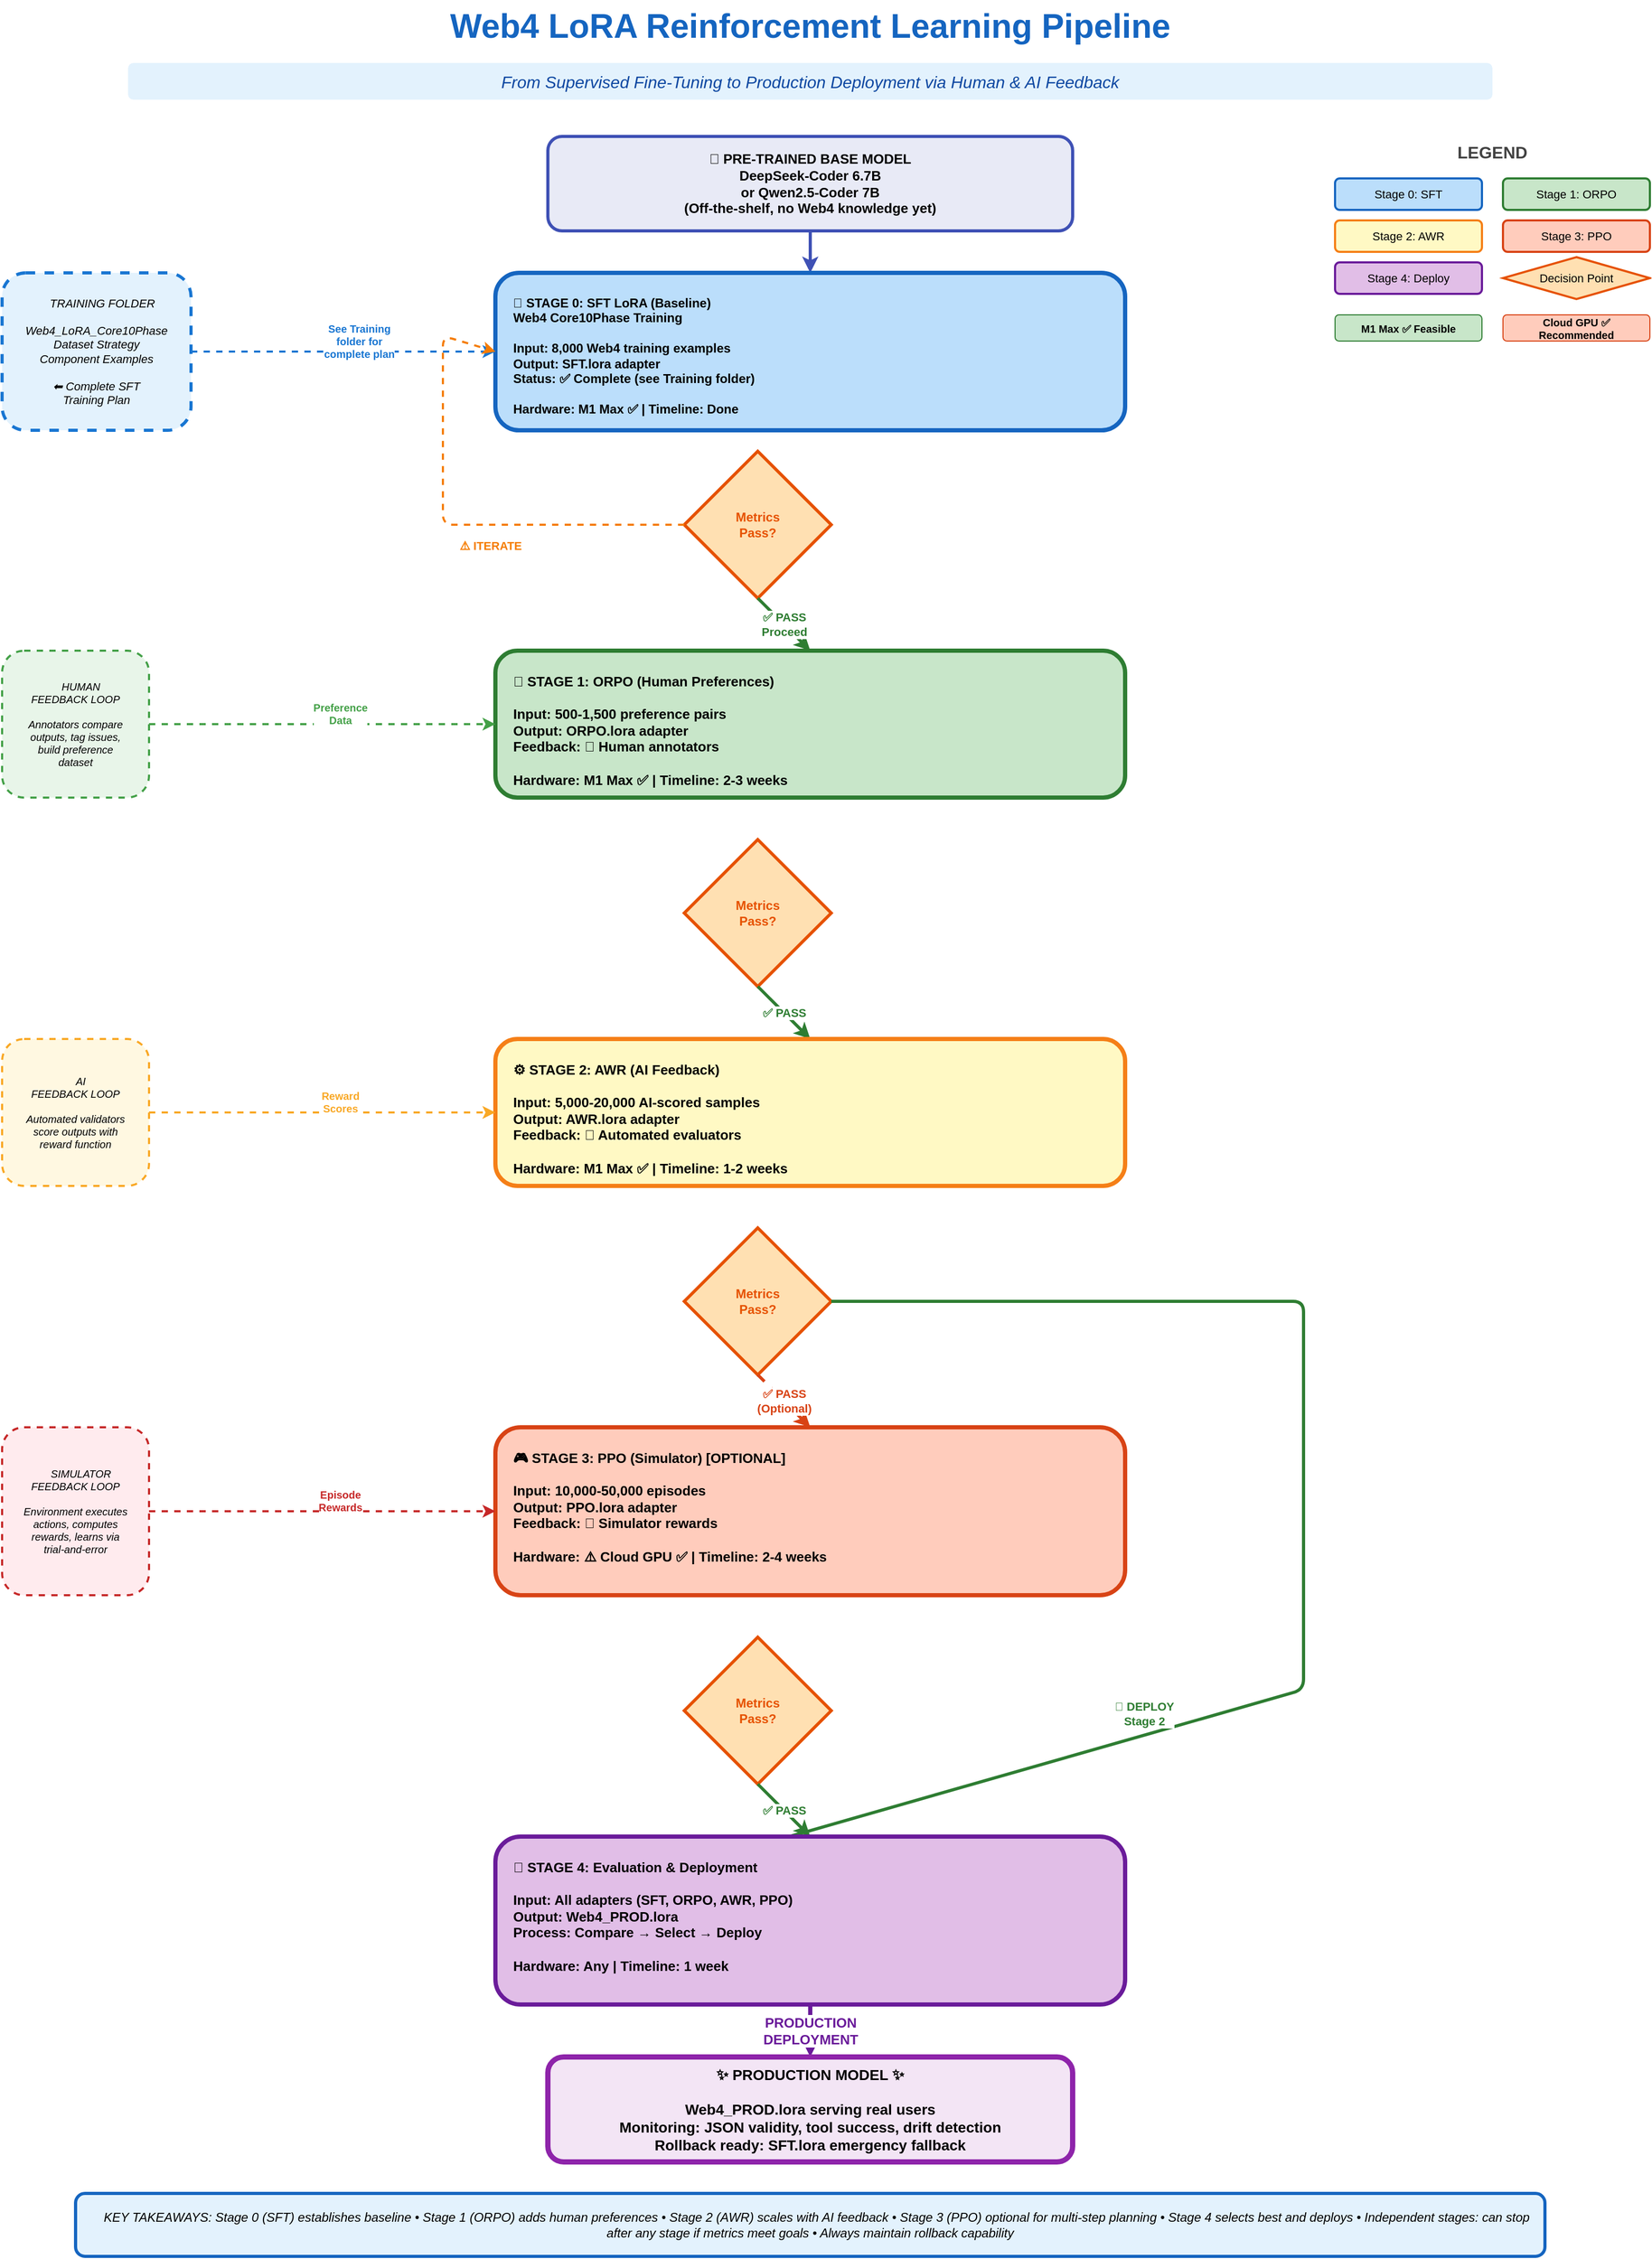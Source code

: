 <mxfile>
    <diagram name="RL Pipeline Overview" id="rl-pipeline">
        <mxGraphModel dx="1502" dy="711" grid="1" gridSize="10" guides="1" tooltips="1" connect="1" arrows="1" fold="1" page="1" pageScale="1" pageWidth="1700" pageHeight="2200" math="0" shadow="0">
            <root>
                <mxCell id="0"/>
                <mxCell id="1" parent="0"/>
                <mxCell id="title" value="Web4 LoRA Reinforcement Learning Pipeline" style="text;html=1;strokeColor=none;fillColor=none;align=center;verticalAlign=middle;whiteSpace=wrap;rounded=0;fontSize=32;fontStyle=1;fontColor=#1565C0;" parent="1" vertex="1">
                    <mxGeometry x="200" y="30" width="1300" height="50" as="geometry"/>
                </mxCell>
                <mxCell id="subtitle" value="From Supervised Fine-Tuning to Production Deployment via Human &amp; AI Feedback" style="text;html=1;strokeColor=none;fillColor=#E3F2FD;align=center;verticalAlign=middle;whiteSpace=wrap;rounded=1;fontSize=16;fontStyle=2;fontColor=#0D47A1;" parent="1" vertex="1">
                    <mxGeometry x="200" y="90" width="1300" height="35" as="geometry"/>
                </mxCell>
                <object label="🤖 PRE-TRAINED BASE MODEL&#xa;DeepSeek-Coder 6.7B&#xa;or Qwen2.5-Coder 7B&#xa;(Off-the-shelf, no Web4 knowledge yet)" tooltip="Pre-trained Base Model: The pipeline starts with an off-the-shelf pre-trained code generation model as the foundation. Two primary options: DeepSeek-Coder 6.7B (6.7 billion parameters, specialized for code) or Qwen2.5-Coder 7B (7 billion parameters, strong multilingual coding abilities). Both models feature 16K token context windows, support for 100+ programming languages, and state-of-the-art code completion abilities. The choice between them will be made in Stage 4 based on evaluation metrics. IMPORTANT: These are generic code models - they understand general programming concepts but have ZERO knowledge of Web4 framework patterns, tool-use schemas, or project-specific conventions. They cannot generate Web4 components, follow the 5-layer architecture, or use Web4 tools correctly. Stage 0 (SFT LoRA training from the Training folder) is what teaches them Web4-specific knowledge. Without Stage 0, these models would hallucinate incorrect tool calls, violate framework conventions, and generate unusable code for Web4 projects." id="base-model">
                    <mxCell style="rounded=1;whiteSpace=wrap;html=1;fillColor=#E8EAF6;strokeColor=#3F51B5;strokeWidth=3;fontSize=13;fontStyle=1;align=center;" parent="1" vertex="1">
                        <mxGeometry x="600" y="160" width="500" height="90" as="geometry"/>
                    </mxCell>
                </object>
                <mxCell id="arrow-base-to-stage0" value="" style="endArrow=classic;html=1;rounded=0;strokeWidth=3;strokeColor=#3F51B5;exitX=0.5;exitY=1;exitDx=0;exitDy=0;entryX=0.5;entryY=0;entryDx=0;entryDy=0;" parent="1" source="base-model" target="stage0-box" edge="1">
                    <mxGeometry width="50" height="50" relative="1" as="geometry">
                        <mxPoint x="800" y="300" as="sourcePoint"/>
                        <mxPoint x="850" y="250" as="targetPoint"/>
                    </mxGeometry>
                </mxCell>
                <object label="📘 STAGE 0: SFT LoRA (Baseline)&#xa;Web4 Core10Phase Training&#xa;&#xa;Input: 8,000 Web4 training examples&#xa;Output: SFT.lora adapter&#xa;Status: ✅ Complete (see Training folder)&#xa;&#xa;Hardware: M1 Max ✅ | Timeline: Done" tooltip="Stage 0: Supervised Fine-Tuning (SFT) establishes the Web4-aware baseline model. THIS IS THE WEB4 CORE10PHASE TRAINING from the Training folder (see Training/Web4_LoRA_Core10Phase.md for complete details). This stage trains a LoRA (Low-Rank Adaptation) adapter on 8,000 curated Web4-specific examples across three buckets: Tool-Core (teaching correct Web4 tool usage with valid JSON and schema - tools like read_file, write, search_replace, grep, codebase_search, etc.), Style-Core (demonstrating Web4 coding conventions: 5-layer OOP architecture, TypeScript strict mode, Vitest testing, PascalCase/camelCase naming, comprehensive documentation), and Guardrails (showing when to refuse unsafe or non-compliant requests using the REFUSAL pattern). This stage uses parameter-efficient fine-tuning via LoRA with r=16, alpha=32, dropout=0.05, targeting attention layers (q_proj, k_proj, v_proj, o_proj) and feed-forward layers (gate_proj, up_proj, down_proj). Training takes 12-20 hours on M1 Max hardware using 4-bit quantization, batch size 1 with gradient accumulation 16, and learning rate 3e-4 with cosine decay. Success criteria: JSON validity at least 97 percent, Schema compliance at least 95 percent, Lint pass at least 98 percent, Guardrail violations at most 2 percent. This baseline is CRITICAL - all subsequent RL stages (1-4) build upon this Web4 foundation. If SFT does not achieve targets, RL stages will not help. The SFT adapter teaches the model WHAT to do (correct Web4 tool patterns, framework conventions, component structure), while later RL stages refine HOW WELL it does them (precision, efficiency, safety, multi-step planning). See the complete 10-phase training plan, dataset strategy, and Web4 component examples in the Training folder." id="stage0-box">
                    <mxCell style="rounded=1;whiteSpace=wrap;html=1;fillColor=#BBDEFB;strokeColor=#1565C0;strokeWidth=4;fontSize=12;fontStyle=1;align=left;verticalAlign=top;spacingLeft=15;spacingTop=15;" parent="1" vertex="1">
                        <mxGeometry x="550" y="290" width="600" height="150" as="geometry"/>
                    </mxCell>
                </object>
                <object label="📂 TRAINING FOLDER&#xa;&#xa;Web4_LoRA_Core10Phase&#xa;Dataset Strategy&#xa;Component Examples&#xa;&#xa;⬅ Complete SFT&#xa;Training Plan" tooltip="Training Folder Reference: Stage 0 (SFT LoRA) corresponds to the complete training plan documented in the Training folder. Key files: (1) Web4_LoRA_Core10Phase.md - The 10-phase progressive training strategy teaching Web4 patterns from basic tool-use through advanced component generation. (2) Web4_Component_Creation_Dataset_Strategy.md - Dataset architecture with 19,500 lines across Style-Core (77 percent), Style-Refactor (15 percent), Guardrails (5 percent), and Evaluation (3 percent) buckets. (3) Web4_FineTuning_Dataset_Examples_Expanded.md - Concrete training examples showing correct tool usage, Web4 architectural patterns, and guardrail refusals. (4) generate_web4_datasets.py - Dataset generation scripts. (5) data folder - JSONL training files (tool_core.jsonl, style_core.jsonl, guardrail.jsonl, eval.jsonl). The Training folder contains everything needed to execute Stage 0: dataset specifications, training hyperparameters, evaluation criteria, and quality gates. Once Stage 0 completes successfully (JSON validity at least 97 percent, schema compliance at least 95 percent), the resulting SFT.lora adapter becomes the baseline for RL stages 1-4 in this folder. The RL pipeline extends and refines the Web4 knowledge established by SFT training." id="training-folder-ref">
                    <mxCell style="rounded=1;whiteSpace=wrap;html=1;fillColor=#E3F2FD;strokeColor=#1976D2;strokeWidth=3;fontSize=11;fontStyle=2;align=center;dashed=1;" vertex="1" parent="1">
                        <mxGeometry x="80" y="290" width="180" height="150" as="geometry"/>
                    </mxCell>
                </object>
                <mxCell id="arrow-training-to-stage0" value="See Training&#xa;folder for&#xa;complete plan" style="endArrow=classic;html=1;rounded=1;strokeWidth=2;strokeColor=#1976D2;exitX=1;exitY=0.5;exitDx=0;exitDy=0;entryX=0;entryY=0.5;entryDx=0;entryDy=0;fontSize=10;fontStyle=1;fontColor=#1976D2;dashed=1;" edge="1" parent="1" source="training-folder-ref" target="stage0-box">
                    <mxGeometry x="0.1" y="10" width="50" height="50" relative="1" as="geometry">
                        <mxPoint x="300" y="400" as="sourcePoint"/>
                        <mxPoint x="350" y="350" as="targetPoint"/>
                        <mxPoint as="offset"/>
                    </mxGeometry>
                </mxCell>
                <object label="Metrics&#xa;Pass?" tooltip="Decision Point: After Stage 0 completion, evaluate the SFT baseline on the full eval set. Check: JSON validity at least 97 percent? Schema compliance at least 95 percent? Lint pass at least 98 percent? Guardrail violations at most 2 percent? If YES then Proceed to Stage 1 (ORPO). Model is ready for human preference optimization. If PLATEAU (close but not quite) then Iterate on SFT: add more training data, adjust hyperparameters, extend training epochs. If FAIL (metrics far from targets) then STOP and debug: analyze failure modes, review training data quality, check for data leakage, verify model loading correctly. Do NOT proceed to RL stages with a weak SFT baseline - RL amplifies existing capabilities but cannot fix fundamental failures." id="decision0">
                    <mxCell style="rhombus;whiteSpace=wrap;html=1;fillColor=#FFE0B2;strokeColor=#E65100;strokeWidth=3;fontSize=12;fontStyle=1;fontColor=#E65100;" parent="1" vertex="1">
                        <mxGeometry x="730" y="460" width="140" height="140" as="geometry"/>
                    </mxCell>
                </object>
                <mxCell id="arrow-decision0-pass" value="✅ PASS&#xa;Proceed" style="endArrow=classic;html=1;rounded=0;strokeWidth=3;strokeColor=#2E7D32;exitX=0.5;exitY=1;exitDx=0;exitDy=0;entryX=0.5;entryY=0;entryDx=0;entryDy=0;fontSize=11;fontStyle=1;fontColor=#2E7D32;" parent="1" source="decision0" target="stage1-box" edge="1">
                    <mxGeometry width="50" height="50" relative="1" as="geometry">
                        <mxPoint x="800" y="700" as="sourcePoint"/>
                        <mxPoint x="850" y="650" as="targetPoint"/>
                    </mxGeometry>
                </mxCell>
                <mxCell id="arrow-decision0-iterate" value="⚠️ ITERATE" style="endArrow=classic;html=1;rounded=1;strokeWidth=2;strokeColor=#F57C00;exitX=0;exitY=0.5;exitDx=0;exitDy=0;entryX=0;entryY=0.5;entryDx=0;entryDy=0;fontSize=11;fontStyle=1;fontColor=#F57C00;dashed=1;" parent="1" source="decision0" target="stage0-box" edge="1">
                    <mxGeometry x="-0.2" y="20" width="50" height="50" relative="1" as="geometry">
                        <mxPoint x="600" y="700" as="sourcePoint"/>
                        <mxPoint x="650" y="650" as="targetPoint"/>
                        <Array as="points">
                            <mxPoint x="500" y="530"/>
                            <mxPoint x="500" y="350"/>
                        </Array>
                        <mxPoint as="offset"/>
                    </mxGeometry>
                </mxCell>
                <object label="📝 STAGE 1: ORPO (Human Preferences)&#xa;&#xa;Input: 500-1,500 preference pairs&#xa;Output: ORPO.lora adapter&#xa;Feedback: 👤 Human annotators&#xa;&#xa;Hardware: M1 Max ✅ | Timeline: 2-3 weeks" tooltip="Stage 1: Odds Ratio Preference Optimization (ORPO) refines the SFT baseline using human feedback. Process: (1) Generate 3-5 outputs per prompt using SFT.lora with varying temperatures. (2) Human annotators compare outputs and choose the best based on: correct tool usage, valid JSON and schema, minimal plan (fewest steps), clean code style, proper guardrail behavior. (3) Build preference pairs: chosen versus rejected with reasons tagged. (4) Train ORPO adapter to prefer chosen over rejected using odds ratio loss function. ORPO is recommended over DPO because it is more stable, requires no separate reward model, and works well on M1 hardware. Annotation requires trained annotators following guidelines with inter-annotator agreement at least 0.7. Training: batch size 1, gradient accumulation 16, learning rate 5e-6, 3 epochs, 4-8 hours on M1. Success criteria versus SFT: JSON validity at least 99 percent (plus 2 percent), Schema compliance at least 97 percent (plus 2 percent), Lint pass 100 percent (plus 2 percent), Guardrail violations at most 1 percent (minus 1 percent), Human preference win-rate at least 65 percent. Stage 1 teaches the model to discriminate between good and great outputs, improving precision and style consistency beyond baseline SFT capabilities." id="stage1-box">
                    <mxCell style="rounded=1;whiteSpace=wrap;html=1;fillColor=#C8E6C9;strokeColor=#2E7D32;strokeWidth=4;fontSize=13;fontStyle=1;align=left;verticalAlign=top;spacingLeft=15;spacingTop=15;" parent="1" vertex="1">
                        <mxGeometry x="550" y="650" width="600" height="140" as="geometry"/>
                    </mxCell>
                </object>
                <object label="👤 HUMAN&#xa;FEEDBACK LOOP&#xa;&#xa;Annotators compare&#xa;outputs, tag issues,&#xa;build preference&#xa;dataset" tooltip="Human Feedback Loop: Stage 1 relies on human annotators to provide preference judgments. Annotators undergo 2-hour training program covering: evaluation criteria (correctness then efficiency then style), decision process (approximately 1 minute per comparison), edge case handling (both wrong, very similar, ambiguous prompts), and quality standards (agreement coefficient at least 0.7). The annotation interface presents prompts with multiple model outputs and collects: preference selection (A better, B better, or Tie), rejection reason tags (wrong tool, schema fail, verbose, style off, unsafe), and brief justification (1-2 sentences). Annotation effort: 500 pairs equals 8-10 hours, 1500 pairs equals 20-25 hours (can split across multiple annotators). Quality monitoring: 10 percent random overlap for agreement checking, tag distribution monitoring, annotation speed tracking. This human feedback is crucial - it teaches the model human preferences for code quality that cannot be captured by automated metrics alone." id="human-feedback-annotation">
                    <mxCell style="rounded=1;whiteSpace=wrap;html=1;fillColor=#E8F5E9;strokeColor=#43A047;strokeWidth=2;fontSize=10;fontStyle=2;align=center;dashed=1;" parent="1" vertex="1">
                        <mxGeometry x="80" y="650" width="140" height="140" as="geometry"/>
                    </mxCell>
                </object>
                <mxCell id="arrow-human-to-stage1" value="Preference&#xa;Data" style="endArrow=classic;html=1;rounded=1;strokeWidth=2;strokeColor=#43A047;exitX=1;exitY=0.5;exitDx=0;exitDy=0;entryX=0;entryY=0.5;entryDx=0;entryDy=0;fontSize=10;fontStyle=1;fontColor=#43A047;dashed=1;" parent="1" source="human-feedback-annotation" target="stage1-box" edge="1">
                    <mxGeometry x="0.1" y="10" width="50" height="50" relative="1" as="geometry">
                        <mxPoint x="300" y="800" as="sourcePoint"/>
                        <mxPoint x="350" y="750" as="targetPoint"/>
                        <mxPoint as="offset"/>
                    </mxGeometry>
                </mxCell>
                <object label="Metrics&#xa;Pass?" tooltip="Decision Point: After Stage 1 ORPO training, evaluate on full eval set. Check: All Stage 0 metrics maintained or improved? JSON validity at least 99 percent? Schema compliance at least 97 percent? Lint pass 100 percent? Guardrail violations at most 1 percent? Human preference win-rate at least 65 percent on held-out test set? If YES then Proceed to Stage 2 (AWR). Model is ready for AI feedback optimization. If PLATEAU (metrics improved but not enough) then Can proceed to Stage 2 OR iterate on Stage 1 with more preference pairs. If REGRESS (any metric drops more than 3 percent versus SFT) then STOP and debug: check for overfitting (reduce epochs, add regularization), review preference data quality (are annotations consistent?), verify training hyperparameters (learning rate too high?), consider starting over from SFT checkpoint. Regression is serious - RL can destabilize models if not careful." id="decision1">
                    <mxCell style="rhombus;whiteSpace=wrap;html=1;fillColor=#FFE0B2;strokeColor=#E65100;strokeWidth=3;fontSize=12;fontStyle=1;fontColor=#E65100;" parent="1" vertex="1">
                        <mxGeometry x="730" y="830" width="140" height="140" as="geometry"/>
                    </mxCell>
                </object>
                <mxCell id="arrow-decision1-pass" value="✅ PASS" style="endArrow=classic;html=1;rounded=0;strokeWidth=3;strokeColor=#2E7D32;exitX=0.5;exitY=1;exitDx=0;exitDy=0;entryX=0.5;entryY=0;entryDx=0;entryDy=0;fontSize=11;fontStyle=1;fontColor=#2E7D32;" parent="1" source="decision1" target="stage2-box" edge="1">
                    <mxGeometry width="50" height="50" relative="1" as="geometry">
                        <mxPoint x="800" y="1050" as="sourcePoint"/>
                        <mxPoint x="850" y="1000" as="targetPoint"/>
                    </mxGeometry>
                </mxCell>
                <object label="⚙️ STAGE 2: AWR (AI Feedback)&#xa;&#xa;Input: 5,000-20,000 AI-scored samples&#xa;Output: AWR.lora adapter&#xa;Feedback: 🤖 Automated evaluators&#xa;&#xa;Hardware: M1 Max ✅ | Timeline: 1-2 weeks" tooltip="Stage 2: Advantage-Weighted Regression (AWR) scales up training using automated feedback instead of expensive human annotation. Process: Implement reward function with components: JSON valid plus 1.0, Schema pass plus 1.0, Tool success plus 1.0, Lint pass plus 1.0, AST correct plus 0.5, Guardrail violation minus 2.0, Verbosity penalty minus 0.1 per step, Off-policy penalty minus 0.5. Normalize to range 0 to 1. Generate 4-8 outputs per prompt using ORPO.lora from Stage 1. Score all outputs with reward function, log component breakdown. Select method: RS-SFT (keep top-1, continue SFT - simpler) or AWR (weight by advantage - more sophisticated). Train on high-reward samples with learning rate 3e-6 (lower than Stage 1), 2 epochs, 6-12 hours on M1. Success criteria versus Stage 1: JSON validity at least 99 percent (maintain), Schema at least 98 percent (plus 1 percent), Tool success at least 95 percent, Plan minimality improved 10-20 percent, No distribution collapse (vocab diversity at least 80 percent of baseline). Monitor for reward hacking: model exploiting reward function quirks. Add diversity bonus and cap reward components to prevent exploitation. Stage 2 teaches efficient, high-quality generation at scale beyond what human annotation can provide." id="stage2-box">
                    <mxCell style="rounded=1;whiteSpace=wrap;html=1;fillColor=#FFF9C4;strokeColor=#F57F17;strokeWidth=4;fontSize=13;fontStyle=1;align=left;verticalAlign=top;spacingLeft=15;spacingTop=15;" parent="1" vertex="1">
                        <mxGeometry x="550" y="1020" width="600" height="140" as="geometry"/>
                    </mxCell>
                </object>
                <object label="🤖 AI&#xa;FEEDBACK LOOP&#xa;&#xa;Automated validators&#xa;score outputs with&#xa;reward function" tooltip="AI Feedback Loop: Stage 2 uses automated evaluators to score model outputs at scale. Reward function components: JSON validator using Python json.loads (binary pass or fail), Schema validator using jsonschema library against tool schemas (checks required fields and types), Mock tool executor simulating tool behavior (checks if parameters would work), ESLint for generated code (style and lint compliance), AST parser for syntax correctness, Guardrail checker with keyword and pattern matching, Verbosity detector counting unnecessary steps, Off-policy detector comparing to expected sequences. Each component returns normalized score, final reward is weighted sum normalized to range 0 to 1. Logging captures all components for debugging. Reward function must be carefully designed to avoid exploitation - model finding edge cases that score high but are actually wrong. Prevention: multiple independent validators, human spot-checking of high-reward samples, diversity bonuses, component caps. This automated feedback enables training on 5000 to 20000 samples, teaching the model efficiency and quality patterns at scale." id="ai-feedback-annotation">
                    <mxCell style="rounded=1;whiteSpace=wrap;html=1;fillColor=#FFF8E1;strokeColor=#F9A825;strokeWidth=2;fontSize=10;fontStyle=2;align=center;dashed=1;" parent="1" vertex="1">
                        <mxGeometry x="80" y="1020" width="140" height="140" as="geometry"/>
                    </mxCell>
                </object>
                <mxCell id="arrow-ai-to-stage2" value="Reward&#xa;Scores" style="endArrow=classic;html=1;rounded=1;strokeWidth=2;strokeColor=#F9A825;exitX=1;exitY=0.5;exitDx=0;exitDy=0;entryX=0;entryY=0.5;entryDx=0;entryDy=0;fontSize=10;fontStyle=1;fontColor=#F9A825;dashed=1;" parent="1" source="ai-feedback-annotation" target="stage2-box" edge="1">
                    <mxGeometry x="0.1" y="10" width="50" height="50" relative="1" as="geometry">
                        <mxPoint x="300" y="1150" as="sourcePoint"/>
                        <mxPoint x="350" y="1100" as="targetPoint"/>
                        <mxPoint as="offset"/>
                    </mxGeometry>
                </mxCell>
                <object label="Metrics&#xa;Pass?" tooltip="Decision Point: After Stage 2 AWR training, evaluate comprehensively. Check: All Stage 1 metrics maintained? JSON at least 99 percent? Schema at least 98 percent? Tool success at least 95 percent? Plan minimality improved 10-20 percent? Distribution stable? If YES then Optionally proceed to Stage 3 (PPO) OR deploy Stage 2 (often sufficient). If PLATEAU (metrics good but not improving further) then Deploy Stage 2. Diminishing returns suggest stopping here. If REWARD HACKING detected then STOP, debug reward function: add semantic checks, tighten validators, cap component values, increase human spot-checking. Retrain after fixing. If DISTRIBUTION COLLAPSE then STOP, rollback to Stage 1, increase KL penalty or add diversity bonuses, retrain. Stage 3 is OPTIONAL - only pursue if: need complex multi-step planning, have compute budget (cloud GPU recommended), Stage 2 not sufficient for goals." id="decision2">
                    <mxCell style="rhombus;whiteSpace=wrap;html=1;fillColor=#FFE0B2;strokeColor=#E65100;strokeWidth=3;fontSize=12;fontStyle=1;fontColor=#E65100;" parent="1" vertex="1">
                        <mxGeometry x="730" y="1200" width="140" height="140" as="geometry"/>
                    </mxCell>
                </object>
                <mxCell id="arrow-decision2-optional" value="✅ PASS&#xa;(Optional)" style="endArrow=classic;html=1;rounded=0;strokeWidth=3;strokeColor=#D84315;exitX=0.5;exitY=1;exitDx=0;exitDy=0;entryX=0.5;entryY=0;entryDx=0;entryDy=0;fontSize=11;fontStyle=1;fontColor=#D84315;dashed=1;" parent="1" source="decision2" target="stage3-box" edge="1">
                    <mxGeometry width="50" height="50" relative="1" as="geometry">
                        <mxPoint x="800" y="1420" as="sourcePoint"/>
                        <mxPoint x="850" y="1370" as="targetPoint"/>
                    </mxGeometry>
                </mxCell>
                <mxCell id="arrow-decision2-deploy" value="🚀 DEPLOY&#xa;Stage 2" style="endArrow=classic;html=1;rounded=1;strokeWidth=3;strokeColor=#2E7D32;exitX=1;exitY=0.5;exitDx=0;exitDy=0;entryX=0;entryY=0.5;entryDx=0;entryDy=0;fontSize=11;fontStyle=1;fontColor=#2E7D32;" parent="1" source="decision2" target="stage4-box" edge="1">
                    <mxGeometry x="0.2" y="-20" width="50" height="50" relative="1" as="geometry">
                        <mxPoint x="1000" y="1450" as="sourcePoint"/>
                        <mxPoint x="1050" y="1400" as="targetPoint"/>
                        <Array as="points">
                            <mxPoint x="1320" y="1270"/>
                            <mxPoint x="1320" y="1640"/>
                        </Array>
                        <mxPoint as="offset"/>
                    </mxGeometry>
                </mxCell>
                <object label="🎮 STAGE 3: PPO (Simulator) [OPTIONAL]&#xa;&#xa;Input: 10,000-50,000 episodes&#xa;Output: PPO.lora adapter&#xa;Feedback: 🎯 Simulator rewards&#xa;&#xa;Hardware: ⚠️ Cloud GPU ✅ | Timeline: 2-4 weeks" tooltip="Stage 3: Proximal Policy Optimization (PPO) teaches multi-step planning through simulated environment interaction. WARNING: COMPUTATIONALLY INTENSIVE - Cloud GPU (A100) highly recommended. M1 Max possible but takes 1-2 days versus 4-8 hours on cloud. Prerequisites: Functional simulator, Stage 1 or 2 adapter as policy init, SFT adapter as reference for KL penalty. Simulator components: Mock file system (in-memory), Tool registry (dispatchers for read file, write, grep, search, etc), Episode manager (task selection, lifecycle), Reward computer (task completion plus 10, correct tool plus 5, schema pass plus 2, style pass plus 1, wrong tool minus 3, schema fail minus 5, guardrail violation minus 10, step penalty minus 0.5, KL penalty). Training: Learning rate 1e-6 (very conservative), PPO epochs 4-8, clip range 0.2, KL coefficient 0.05, entropy coefficient 0.01, curriculum learning (simple to medium to hard tasks). Success criteria versus Stage 2: Episode success rate at least 75 percent, Multi-step plan accuracy plus 15-25 percent, All Stage 2 metrics maintained, KL divergence less than 0.15, Perplexity increase less than 10 percent. Skip Stage 3 if: use case does not need multi-step planning, Stage 2 metrics sufficient, compute budget limited, simulator too complex to implement." id="stage3-box">
                    <mxCell style="rounded=1;whiteSpace=wrap;html=1;fillColor=#FFCCBC;strokeColor=#D84315;strokeWidth=4;fontSize=13;fontStyle=1;align=left;verticalAlign=top;spacingLeft=15;spacingTop=15;" parent="1" vertex="1">
                        <mxGeometry x="550" y="1390" width="600" height="160" as="geometry"/>
                    </mxCell>
                </object>
                <object label="🎯 SIMULATOR&#xa;FEEDBACK LOOP&#xa;&#xa;Environment executes&#xa;actions, computes&#xa;rewards, learns via&#xa;trial-and-error" tooltip="Simulator Feedback Loop: Stage 3 uses a mock environment where the agent can safely practice multi-step tool sequences. Architecture: Environment Manager selects tasks, initializes state, manages episode lifecycle. Simulator Core contains mock file system (in-memory, deterministic), tool registry (dispatchers), state tracker, reward computer. Tool Implementations include read file, write, search replace, grep, glob file search, codebase search (mock), list dir, run terminal command (safe subset). Episode flow: reset then agent generates action then step(action) then parse JSON then validate schema then execute tool then compute reward then check done then return observation, reward, done, info. Reward function combines immediate rewards (correct tool, schema pass) with task completion bonus and KL penalty to prevent policy drift. Curriculum learning: Phase 1 simple single-tool tasks, Phase 2 2-3 step chains, Phase 3 complex multi-step plans. Task generator samples from difficulty distribution with procedural generation for variety. Deterministic behavior ensures reproducibility. Performance target: more than 10 episodes per second. This simulator enables the model to learn complex multi-step reasoning that cannot be captured by static examples alone." id="simulator-feedback-annotation">
                    <mxCell style="rounded=1;whiteSpace=wrap;html=1;fillColor=#FFEBEE;strokeColor=#C62828;strokeWidth=2;fontSize=10;fontStyle=2;align=center;dashed=1;" parent="1" vertex="1">
                        <mxGeometry x="80" y="1390" width="140" height="160" as="geometry"/>
                    </mxCell>
                </object>
                <mxCell id="arrow-sim-to-stage3" value="Episode&#xa;Rewards" style="endArrow=classic;html=1;rounded=1;strokeWidth=2;strokeColor=#C62828;exitX=1;exitY=0.5;exitDx=0;exitDy=0;entryX=0;entryY=0.5;entryDx=0;entryDy=0;fontSize=10;fontStyle=1;fontColor=#C62828;dashed=1;" parent="1" source="simulator-feedback-annotation" target="stage3-box" edge="1">
                    <mxGeometry x="0.1" y="10" width="50" height="50" relative="1" as="geometry">
                        <mxPoint x="300" y="1550" as="sourcePoint"/>
                        <mxPoint x="350" y="1500" as="targetPoint"/>
                        <mxPoint as="offset"/>
                    </mxGeometry>
                </mxCell>
                <object label="Metrics&#xa;Pass?" tooltip="Decision Point: After Stage 3 PPO training, evaluate rigorously. Check: Episode success rate at least 75 percent? Multi-step plan accuracy improved 15-25 percent? All Stage 2 metrics maintained? KL divergence from SFT less than 0.15? Perplexity increase less than 10 percent? Policy entropy more than 2.0? If YES then Proceed to Stage 4 deployment. Model has mastered complex multi-step planning. If PLATEAU (success rate 60-75 percent) then Accept and proceed OR iterate with more episodes or better curriculum. If KL DIVERGENCE more than 0.2 then Policy drifting too far from reference. STOP, increase KL penalty coefficient from 0.05 to 0.1, restart training from earlier checkpoint. If CATASTROPHIC FORGETTING then STOP, rollback to Stage 2. PPO was too aggressive. Consider: reducing learning rate 10 times, increasing KL penalty 2 times, adding SFT regularization, using GRPO instead of PPO (more stable group-relative variant). If POLICY COLLAPSE (entropy less than 1.0, repetitive outputs) then STOP, add entropy bonus coefficient, reduce clip range, restart from checkpoint. Stage 3 is highest risk stage - careful monitoring essential." id="decision3">
                    <mxCell style="rhombus;whiteSpace=wrap;html=1;fillColor=#FFE0B2;strokeColor=#E65100;strokeWidth=3;fontSize=12;fontStyle=1;fontColor=#E65100;" parent="1" vertex="1">
                        <mxGeometry x="730" y="1590" width="140" height="140" as="geometry"/>
                    </mxCell>
                </object>
                <mxCell id="arrow-decision3-pass" value="✅ PASS" style="endArrow=classic;html=1;rounded=0;strokeWidth=3;strokeColor=#2E7D32;exitX=0.5;exitY=1;exitDx=0;exitDy=0;entryX=0.5;entryY=0;entryDx=0;entryDy=0;fontSize=11;fontStyle=1;fontColor=#2E7D32;" parent="1" source="decision3" target="stage4-box" edge="1">
                    <mxGeometry width="50" height="50" relative="1" as="geometry">
                        <mxPoint x="800" y="1850" as="sourcePoint"/>
                        <mxPoint x="850" y="1800" as="targetPoint"/>
                    </mxGeometry>
                </mxCell>
                <object label="🚀 STAGE 4: Evaluation &amp; Deployment&#xa;&#xa;Input: All adapters (SFT, ORPO, AWR, PPO)&#xa;Output: Web4_PROD.lora&#xa;Process: Compare → Select → Deploy&#xa;&#xa;Hardware: Any | Timeline: 1 week" tooltip="Stage 4: Final evaluation, adapter selection, and production deployment. Process: Comprehensive Evaluation - Run ALL adapters on full 2000-sample eval set. Track: JSON validity, schema compliance, lint pass, tool success rate, plan minimality, code quality, guardrail compliance, language quality, diversity. Human Evaluation - 100 random samples, preference ranking across all adapters, overall quality scores (1-5 scale, target mean at least 4.0), bug detection (target rate at most 5 percent). Adapter Selection - Compare all metrics, analyze trade-offs. Select best overall OR consider merging: sequential loading (stack adapters), parameter averaging (interpolate weights), task routing (different adapters for different tasks). Production Prep - Export to deployment format, create model card with training details and limitations, set up monitoring (JSON validity, tool success, distribution shift), package with inference code. Rollout - Phase 1: Shadow mode (1-2 weeks, run alongside baseline, log comparisons), Phase 2: A/B test (2-4 weeks, 50/50 split, track metrics), Phase 3: Full rollout (gradual ramp to 100 percent, monitor closely). Deployment checklist: All eval gates pass? Human spot-check approved? Inference speed acceptable? Memory footprint acceptable? Model card complete? Rollback procedure tested? Always keep SFT.lora as emergency fallback. Success: Production-ready model serving real users with measurable improvements over baseline." id="stage4-box">
                    <mxCell style="rounded=1;whiteSpace=wrap;html=1;fillColor=#E1BEE7;strokeColor=#6A1B9A;strokeWidth=4;fontSize=13;fontStyle=1;align=left;verticalAlign=top;spacingLeft=15;spacingTop=15;" parent="1" vertex="1">
                        <mxGeometry x="550" y="1780" width="600" height="160" as="geometry"/>
                    </mxCell>
                </object>
                <mxCell id="arrow-to-production" value="PRODUCTION&#xa;DEPLOYMENT" style="endArrow=classic;html=1;rounded=0;strokeWidth=4;strokeColor=#6A1B9A;exitX=0.5;exitY=1;exitDx=0;exitDy=0;entryX=0.5;entryY=0;entryDx=0;entryDy=0;fontSize=13;fontStyle=1;fontColor=#6A1B9A;" parent="1" source="stage4-box" target="production-box" edge="1">
                    <mxGeometry width="50" height="50" relative="1" as="geometry">
                        <mxPoint x="800" y="2050" as="sourcePoint"/>
                        <mxPoint x="850" y="2000" as="targetPoint"/>
                    </mxGeometry>
                </mxCell>
                <object label="✨ PRODUCTION MODEL ✨&#xa;&#xa;Web4_PROD.lora serving real users&#xa;Monitoring: JSON validity, tool success, drift detection&#xa;Rollback ready: SFT.lora emergency fallback" tooltip="Production Deployment: Final model is now serving real Web4 developers in production environments. The selected adapter has passed all quality gates and is integrated into the Web4 development workflow. Continuous monitoring tracks: JSON validity rate (should maintain at least 99 percent), tool success rate (at least 95 percent), request latency (less than 2 seconds per tool call), memory usage (less than 10GB), error rate (at most 1 percent), user feedback scores. Distribution shift detection runs weekly: compare production outputs versus eval set baseline using KL divergence, vocab diversity, n-gram patterns, perplexity. Alert if KL more than 0.3 or diversity less than 70 percent of baseline. Rollback plan: If production metrics degrade more than 5 percent or critical bugs discovered, immediately revert to SFT.lora baseline (always kept available), investigate root cause, fix issues in staging environment, re-deploy after validation. Post-deployment improvement: Collect edge cases from production, add to training data for next iteration, periodic retraining (quarterly) with updated data, A/B test improvements before full rollout. Success metrics: User satisfaction scores, time saved versus manual coding, code quality (human review), adoption rate, bug and incident rate. The production model represents the culmination of the entire RL pipeline." id="production-box">
                    <mxCell style="rounded=1;whiteSpace=wrap;html=1;fillColor=#F3E5F5;strokeColor=#8E24AA;strokeWidth=5;fontSize=14;fontStyle=1;align=center;" parent="1" vertex="1">
                        <mxGeometry x="600" y="1990" width="500" height="100" as="geometry"/>
                    </mxCell>
                </object>
                <mxCell id="summary-footer" value="🎯 KEY TAKEAWAYS: Stage 0 (SFT) establishes baseline • Stage 1 (ORPO) adds human preferences • Stage 2 (AWR) scales with AI feedback • Stage 3 (PPO) optional for multi-step planning • Stage 4 selects best and deploys • Independent stages: can stop after any stage if metrics meet goals • Always maintain rollback capability" style="rounded=1;whiteSpace=wrap;html=1;fillColor=#E3F2FD;strokeColor=#1565C0;strokeWidth=3;align=center;verticalAlign=middle;fontSize=12;fontStyle=2" parent="1" vertex="1">
                    <mxGeometry x="150" y="2120" width="1400" height="60" as="geometry"/>
                </mxCell>
                <mxCell id="legend-title" value="LEGEND" style="text;html=1;strokeColor=none;fillColor=none;align=center;verticalAlign=middle;whiteSpace=wrap;rounded=0;fontSize=16;fontStyle=1;fontColor=#424242;" parent="1" vertex="1">
                    <mxGeometry x="1350" y="160" width="300" height="30" as="geometry"/>
                </mxCell>
                <mxCell id="legend-sft" value="Stage 0: SFT" style="rounded=1;whiteSpace=wrap;html=1;fillColor=#BBDEFB;strokeColor=#1565C0;strokeWidth=2;fontSize=11;" parent="1" vertex="1">
                    <mxGeometry x="1350" y="200" width="140" height="30" as="geometry"/>
                </mxCell>
                <mxCell id="legend-orpo" value="Stage 1: ORPO" style="rounded=1;whiteSpace=wrap;html=1;fillColor=#C8E6C9;strokeColor=#2E7D32;strokeWidth=2;fontSize=11;" parent="1" vertex="1">
                    <mxGeometry x="1510" y="200" width="140" height="30" as="geometry"/>
                </mxCell>
                <mxCell id="legend-awr" value="Stage 2: AWR" style="rounded=1;whiteSpace=wrap;html=1;fillColor=#FFF9C4;strokeColor=#F57F17;strokeWidth=2;fontSize=11;" parent="1" vertex="1">
                    <mxGeometry x="1350" y="240" width="140" height="30" as="geometry"/>
                </mxCell>
                <mxCell id="legend-ppo" value="Stage 3: PPO" style="rounded=1;whiteSpace=wrap;html=1;fillColor=#FFCCBC;strokeColor=#D84315;strokeWidth=2;fontSize=11;" parent="1" vertex="1">
                    <mxGeometry x="1510" y="240" width="140" height="30" as="geometry"/>
                </mxCell>
                <mxCell id="legend-deploy" value="Stage 4: Deploy" style="rounded=1;whiteSpace=wrap;html=1;fillColor=#E1BEE7;strokeColor=#6A1B9A;strokeWidth=2;fontSize=11;" parent="1" vertex="1">
                    <mxGeometry x="1350" y="280" width="140" height="30" as="geometry"/>
                </mxCell>
                <mxCell id="legend-decision" value="Decision Point" style="rhombus;whiteSpace=wrap;html=1;fillColor=#FFE0B2;strokeColor=#E65100;strokeWidth=2;fontSize=11;" parent="1" vertex="1">
                    <mxGeometry x="1510" y="275" width="140" height="40" as="geometry"/>
                </mxCell>
                <mxCell id="legend-m1" value="M1 Max ✅ Feasible" style="text;html=1;strokeColor=#2E7D32;fillColor=#C8E6C9;align=center;verticalAlign=middle;whiteSpace=wrap;rounded=1;fontSize=10;fontStyle=1;" parent="1" vertex="1">
                    <mxGeometry x="1350" y="330" width="140" height="25" as="geometry"/>
                </mxCell>
                <mxCell id="legend-cloud" value="Cloud GPU ✅ Recommended" style="text;html=1;strokeColor=#D84315;fillColor=#FFCCBC;align=center;verticalAlign=middle;whiteSpace=wrap;rounded=1;fontSize=10;fontStyle=1;" parent="1" vertex="1">
                    <mxGeometry x="1510" y="330" width="140" height="25" as="geometry"/>
                </mxCell>
            </root>
        </mxGraphModel>
    </diagram>
</mxfile>